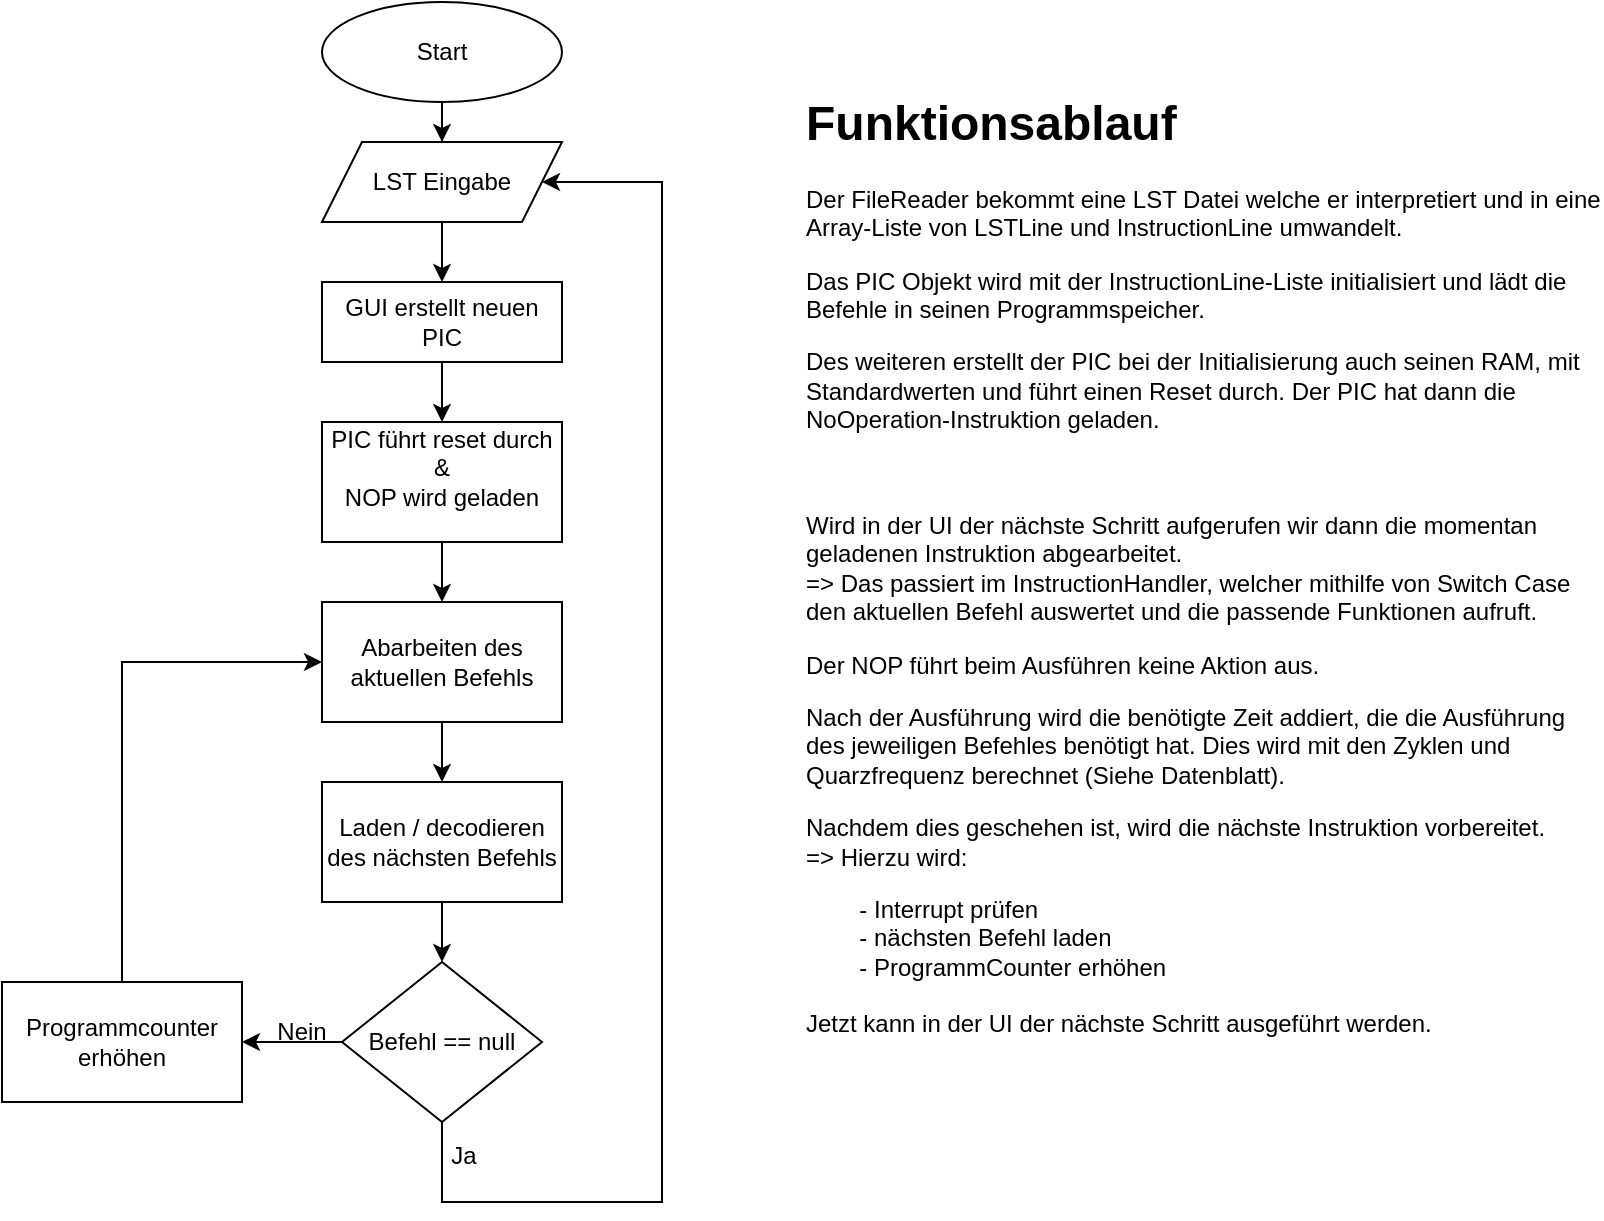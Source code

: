<mxfile version="24.2.3" type="device">
  <diagram id="C5RBs43oDa-KdzZeNtuy" name="Page-1">
    <mxGraphModel dx="956" dy="492" grid="1" gridSize="10" guides="1" tooltips="1" connect="1" arrows="1" fold="1" page="1" pageScale="1" pageWidth="827" pageHeight="1169" math="0" shadow="0">
      <root>
        <mxCell id="WIyWlLk6GJQsqaUBKTNV-0" />
        <mxCell id="WIyWlLk6GJQsqaUBKTNV-1" parent="WIyWlLk6GJQsqaUBKTNV-0" />
        <mxCell id="DYZTg-4OWaBqLyQdNOK5-3" style="edgeStyle=orthogonalEdgeStyle;rounded=0;orthogonalLoop=1;jettySize=auto;html=1;entryX=0.5;entryY=0;entryDx=0;entryDy=0;" edge="1" parent="WIyWlLk6GJQsqaUBKTNV-1" source="DYZTg-4OWaBqLyQdNOK5-0" target="DYZTg-4OWaBqLyQdNOK5-2">
          <mxGeometry relative="1" as="geometry" />
        </mxCell>
        <mxCell id="DYZTg-4OWaBqLyQdNOK5-0" value="Start" style="ellipse;whiteSpace=wrap;html=1;" vertex="1" parent="WIyWlLk6GJQsqaUBKTNV-1">
          <mxGeometry x="160" width="120" height="50" as="geometry" />
        </mxCell>
        <mxCell id="DYZTg-4OWaBqLyQdNOK5-6" style="edgeStyle=orthogonalEdgeStyle;rounded=0;orthogonalLoop=1;jettySize=auto;html=1;entryX=0.5;entryY=0;entryDx=0;entryDy=0;" edge="1" parent="WIyWlLk6GJQsqaUBKTNV-1" source="DYZTg-4OWaBqLyQdNOK5-2" target="DYZTg-4OWaBqLyQdNOK5-4">
          <mxGeometry relative="1" as="geometry" />
        </mxCell>
        <mxCell id="DYZTg-4OWaBqLyQdNOK5-2" value="LST Eingabe" style="shape=parallelogram;perimeter=parallelogramPerimeter;whiteSpace=wrap;html=1;fixedSize=1;" vertex="1" parent="WIyWlLk6GJQsqaUBKTNV-1">
          <mxGeometry x="160" y="70" width="120" height="40" as="geometry" />
        </mxCell>
        <mxCell id="DYZTg-4OWaBqLyQdNOK5-8" style="edgeStyle=orthogonalEdgeStyle;rounded=0;orthogonalLoop=1;jettySize=auto;html=1;entryX=0.5;entryY=0;entryDx=0;entryDy=0;" edge="1" parent="WIyWlLk6GJQsqaUBKTNV-1" source="DYZTg-4OWaBqLyQdNOK5-4" target="DYZTg-4OWaBqLyQdNOK5-7">
          <mxGeometry relative="1" as="geometry" />
        </mxCell>
        <mxCell id="DYZTg-4OWaBqLyQdNOK5-4" value="GUI erstellt neuen PIC" style="rounded=0;whiteSpace=wrap;html=1;" vertex="1" parent="WIyWlLk6GJQsqaUBKTNV-1">
          <mxGeometry x="160" y="140" width="120" height="40" as="geometry" />
        </mxCell>
        <mxCell id="DYZTg-4OWaBqLyQdNOK5-11" style="edgeStyle=orthogonalEdgeStyle;rounded=0;orthogonalLoop=1;jettySize=auto;html=1;entryX=0.5;entryY=0;entryDx=0;entryDy=0;" edge="1" parent="WIyWlLk6GJQsqaUBKTNV-1" source="DYZTg-4OWaBqLyQdNOK5-7" target="DYZTg-4OWaBqLyQdNOK5-9">
          <mxGeometry relative="1" as="geometry" />
        </mxCell>
        <mxCell id="DYZTg-4OWaBqLyQdNOK5-7" value="PIC führt reset durch &amp;amp;&lt;div&gt;NOP wird geladen&lt;br&gt;&lt;div&gt;&lt;br&gt;&lt;/div&gt;&lt;/div&gt;" style="rounded=0;whiteSpace=wrap;html=1;" vertex="1" parent="WIyWlLk6GJQsqaUBKTNV-1">
          <mxGeometry x="160" y="210" width="120" height="60" as="geometry" />
        </mxCell>
        <mxCell id="DYZTg-4OWaBqLyQdNOK5-13" style="edgeStyle=orthogonalEdgeStyle;rounded=0;orthogonalLoop=1;jettySize=auto;html=1;entryX=0.5;entryY=0;entryDx=0;entryDy=0;" edge="1" parent="WIyWlLk6GJQsqaUBKTNV-1" source="DYZTg-4OWaBqLyQdNOK5-9" target="DYZTg-4OWaBqLyQdNOK5-12">
          <mxGeometry relative="1" as="geometry" />
        </mxCell>
        <mxCell id="DYZTg-4OWaBqLyQdNOK5-9" value="&lt;div&gt;&lt;div&gt;Abarbeiten des aktuellen Befehls&lt;/div&gt;&lt;/div&gt;" style="rounded=0;whiteSpace=wrap;html=1;" vertex="1" parent="WIyWlLk6GJQsqaUBKTNV-1">
          <mxGeometry x="160" y="300" width="120" height="60" as="geometry" />
        </mxCell>
        <mxCell id="DYZTg-4OWaBqLyQdNOK5-17" style="edgeStyle=orthogonalEdgeStyle;rounded=0;orthogonalLoop=1;jettySize=auto;html=1;entryX=0.5;entryY=0;entryDx=0;entryDy=0;" edge="1" parent="WIyWlLk6GJQsqaUBKTNV-1" source="DYZTg-4OWaBqLyQdNOK5-12" target="DYZTg-4OWaBqLyQdNOK5-15">
          <mxGeometry relative="1" as="geometry" />
        </mxCell>
        <mxCell id="DYZTg-4OWaBqLyQdNOK5-12" value="&lt;div&gt;&lt;div&gt;Laden / decodieren des nächsten Befehls&lt;/div&gt;&lt;/div&gt;" style="rounded=0;whiteSpace=wrap;html=1;" vertex="1" parent="WIyWlLk6GJQsqaUBKTNV-1">
          <mxGeometry x="160" y="390" width="120" height="60" as="geometry" />
        </mxCell>
        <mxCell id="DYZTg-4OWaBqLyQdNOK5-18" style="edgeStyle=orthogonalEdgeStyle;rounded=0;orthogonalLoop=1;jettySize=auto;html=1;entryX=1;entryY=0.5;entryDx=0;entryDy=0;" edge="1" parent="WIyWlLk6GJQsqaUBKTNV-1" source="DYZTg-4OWaBqLyQdNOK5-15" target="DYZTg-4OWaBqLyQdNOK5-16">
          <mxGeometry relative="1" as="geometry" />
        </mxCell>
        <mxCell id="DYZTg-4OWaBqLyQdNOK5-20" style="edgeStyle=orthogonalEdgeStyle;rounded=0;orthogonalLoop=1;jettySize=auto;html=1;entryX=1;entryY=0.5;entryDx=0;entryDy=0;exitX=0.5;exitY=1;exitDx=0;exitDy=0;" edge="1" parent="WIyWlLk6GJQsqaUBKTNV-1" source="DYZTg-4OWaBqLyQdNOK5-15" target="DYZTg-4OWaBqLyQdNOK5-2">
          <mxGeometry relative="1" as="geometry">
            <Array as="points">
              <mxPoint x="220" y="600" />
              <mxPoint x="330" y="600" />
              <mxPoint x="330" y="90" />
            </Array>
          </mxGeometry>
        </mxCell>
        <mxCell id="DYZTg-4OWaBqLyQdNOK5-15" value="Befehl == null" style="rhombus;whiteSpace=wrap;html=1;" vertex="1" parent="WIyWlLk6GJQsqaUBKTNV-1">
          <mxGeometry x="170" y="480" width="100" height="80" as="geometry" />
        </mxCell>
        <mxCell id="DYZTg-4OWaBqLyQdNOK5-19" style="edgeStyle=orthogonalEdgeStyle;rounded=0;orthogonalLoop=1;jettySize=auto;html=1;entryX=0;entryY=0.5;entryDx=0;entryDy=0;" edge="1" parent="WIyWlLk6GJQsqaUBKTNV-1" source="DYZTg-4OWaBqLyQdNOK5-16" target="DYZTg-4OWaBqLyQdNOK5-9">
          <mxGeometry relative="1" as="geometry">
            <Array as="points">
              <mxPoint x="60" y="330" />
            </Array>
          </mxGeometry>
        </mxCell>
        <mxCell id="DYZTg-4OWaBqLyQdNOK5-16" value="&lt;div&gt;&lt;div&gt;Programmcounter&lt;/div&gt;&lt;/div&gt;&lt;div&gt;erhöhen&lt;/div&gt;" style="rounded=0;whiteSpace=wrap;html=1;" vertex="1" parent="WIyWlLk6GJQsqaUBKTNV-1">
          <mxGeometry y="490" width="120" height="60" as="geometry" />
        </mxCell>
        <mxCell id="DYZTg-4OWaBqLyQdNOK5-21" value="Nein" style="text;html=1;align=center;verticalAlign=middle;whiteSpace=wrap;rounded=0;" vertex="1" parent="WIyWlLk6GJQsqaUBKTNV-1">
          <mxGeometry x="120" y="500" width="60" height="30" as="geometry" />
        </mxCell>
        <mxCell id="DYZTg-4OWaBqLyQdNOK5-22" value="Ja" style="text;html=1;align=center;verticalAlign=middle;whiteSpace=wrap;rounded=0;" vertex="1" parent="WIyWlLk6GJQsqaUBKTNV-1">
          <mxGeometry x="201" y="562" width="60" height="30" as="geometry" />
        </mxCell>
        <mxCell id="DYZTg-4OWaBqLyQdNOK5-23" value="&lt;h1 style=&quot;margin-top: 0px;&quot;&gt;Funktionsablauf&lt;/h1&gt;&lt;p&gt;Der FileReader bekommt eine LST Datei welche er interpretiert und in eine Array-Liste von LSTLine und InstructionLine umwandelt.&lt;/p&gt;&lt;p&gt;Das PIC Objekt wird mit der InstructionLine-Liste initialisiert und lädt die Befehle in seinen Programmspeicher.&lt;/p&gt;&lt;p&gt;Des weiteren erstellt der PIC bei der Initialisierung auch seinen RAM, mit Standardwerten und führt einen Reset durch. Der PIC hat dann die NoOperation-Instruktion geladen.&lt;/p&gt;&lt;p&gt;&lt;br&gt;&lt;/p&gt;&lt;p&gt;Wird in der UI der nächste Schritt aufgerufen wir dann die momentan geladenen Instruktion abgearbeitet.&lt;br&gt;=&amp;gt; Das passiert im InstructionHandler, welcher mithilfe von Switch Case den aktuellen Befehl auswertet und die passende Funktionen aufruft.&lt;br&gt;&lt;/p&gt;&lt;p&gt;Der NOP führt beim Ausführen keine Aktion aus.&lt;/p&gt;&lt;p&gt;Nach der Ausführung wird die benötigte Zeit addiert, die die Ausführung des jeweiligen Befehles benötigt hat. Dies wird mit den Zyklen und Quarzfrequenz berechnet (Siehe Datenblatt).&lt;/p&gt;&lt;p&gt;Nachdem dies geschehen ist, wird die nächste Instruktion vorbereitet.&lt;br&gt;=&amp;gt; Hierzu wird:&lt;/p&gt;&lt;p&gt;&lt;span style=&quot;white-space: pre;&quot;&gt;&#x9;&lt;/span&gt;- Interrupt prüfen&lt;br&gt;&lt;span style=&quot;white-space: pre;&quot;&gt;&#x9;&lt;/span&gt;- nächsten Befehl laden&lt;br&gt;&lt;span style=&quot;white-space: pre;&quot;&gt;&#x9;&lt;/span&gt;- ProgrammCounter erhöhen&lt;br&gt;&lt;br&gt;Jetzt kann in der UI der nächste Schritt ausgeführt werden.&lt;/p&gt;" style="text;html=1;whiteSpace=wrap;overflow=hidden;rounded=0;" vertex="1" parent="WIyWlLk6GJQsqaUBKTNV-1">
          <mxGeometry x="400" y="40" width="400" height="480" as="geometry" />
        </mxCell>
      </root>
    </mxGraphModel>
  </diagram>
</mxfile>
